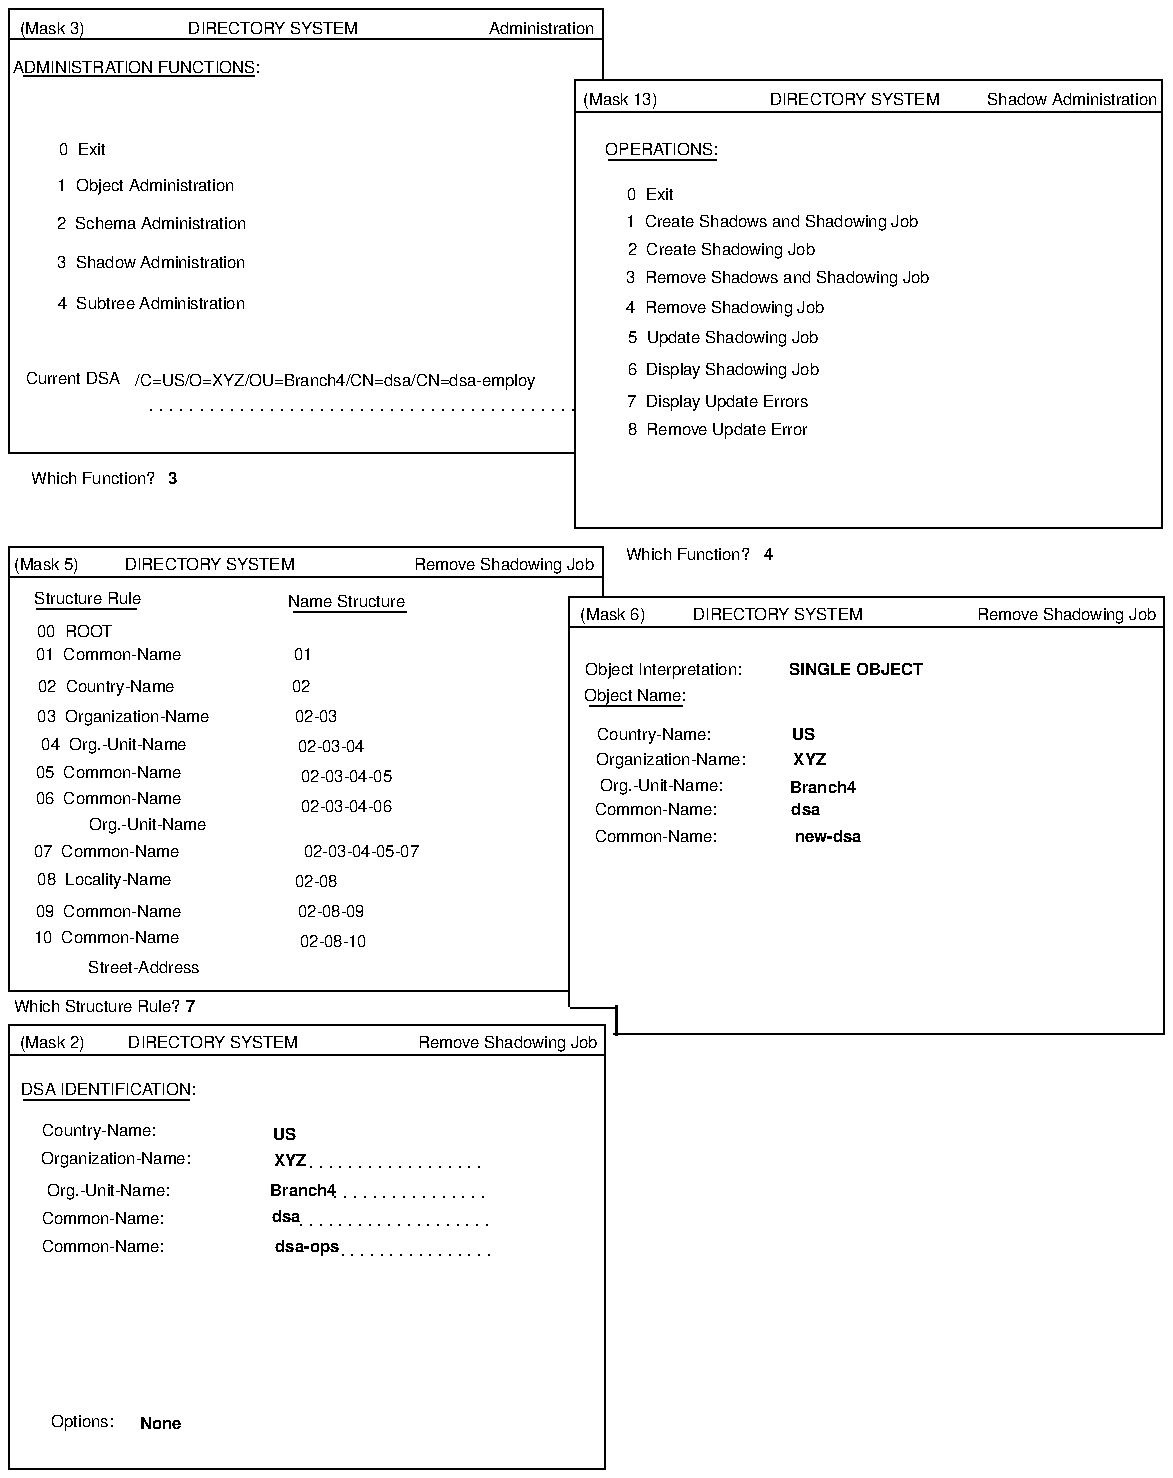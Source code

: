 ...\" @OSF_COPYRIGHT@
...\" COPYRIGHT NOTICE
...\" Copyright (c) 1990, 1991, 1992, 1993, 1994 Open Software Foundation, Inc.
...\" ALL RIGHTS RESERVED (DCE).  See the file named COPYRIGHT.DCE for
...\" the full copyright text.
...\" 
...\" HISTORY
...\" $Log: fig22.removeshadowjob.pic,v $
...\" Revision 1.1.2.1  1994/08/04  21:02:52  hal
...\" 	Create DCE GDS Admin Gd & Ref from GDS parts of Adm Gd & Cmd Ref; fix log
...\" 	[1994/08/04  20:38:43  hal]
...\"
...\" 	Create DCE GDS Admin Gd & Ref from GDS parts of Adm Gd & Cmd Ref; fix log leaders if needed
...\"
...\" 	Creating GDS Admin Gd & Ref from Admin book.extended, Cmd Ref
...\"
...\" Revision 1.1.4.3  1994/06/13  18:00:31  devobj
...\" 	cr10872 - fix copyright
...\" 	[1994/06/13  17:59:20  devobj]
...\" 
...\" Revision 1.1.4.2  1993/08/12  17:22:32  buckler
...\" 	{edit, R1.0.2}
...\" 	Prentice-Hall editorial changes.
...\" 	[1993/08/12  17:08:09  buckler]
...\" 
...\" Revision 1.1.2.4  1993/02/23  00:23:00  rnollman
...\" 	final changes for final draft
...\" 	[1993/02/23  00:22:29  rnollman]
...\" 
...\" Revision 1.1.2.3  1993/02/20  16:12:28  rnollman
...\" 	fixed for final draft
...\" 	[1993/02/20  16:11:59  rnollman]
...\" 
...\" Revision 1.1.2.2  1993/02/15  22:55:43  rnollman
...\" 	new figure
...\" 	[1993/02/15  22:55:16  rnollman]
...\" 
...\" $EndLog$
.PS
scale = 106.667
"\fH\s600  ROOT\s0\fP"  at 35, 447
line   from 152, 457 \
	to 212, 457 
"\fH\s6Name Structure\s0\fP"  at 180, 463
line   from 15, 459 \
	to 68, 459 
"\fH\s6Structure Rule\s0\fP"  at 42, 465
"\fH\s6Organization-Name:\s0\fP"  at 353, 379
line  dotted from 76, 565 \
	to 301, 565 
"\fH\s6/C=US/O=XYZ/OU=Branch4/CN=dsa/CN=dsa-employ\s0\fP"  at 174, 581
"\fH\s6Remove Shadowing Job\s0\fP"  at 266, 228
"\fH\s6Remove Shadowing Job\s0\fP"  at 564, 456
"\fH\s6Remove Shadowing Job\s0\fP"  at 264, 483
line   from 323, 232 \
	to 616, 232 
"\fH\s7\s0\fP"  at 440, 168
"\fH\s6DIRECTORY SYSTEM\s0\fP"  at 410, 456
line   from 300, 465 \
	to 616, 465 
line   from 299, 449 \
	to 616, 449 
line   from 299, 449 \
	to 616, 449 
line   from 616, 465 \
	to 616, 443 
line   from 300, 465 \
	to 616, 465 
"\fH\s6(Mask 6)\s0\fP"  at 322, 456
"\fH\s602-08-10\s0\fP"  at 173, 282
"\fH\s602-08-09\s0\fP"  at 172, 298
"\fH\s602-08\s0\fP"  at 164, 314
"\fH\s602-03-04-05-07\s0\fP"  at 188, 330
"\fH\s602-03-04-06\s0\fP"  at 180, 354
"\fH\s602-03-04-05\s0\fP"  at 180, 370
"\fH\s602-03-04\s0\fP"  at 172, 386
"\fH\s602-03\s0\fP"  at 164, 402
"\fH\s602\s0\fP"  at 156, 418
"\fH\s601\s0\fP"  at 157, 435
"\fH\s6Org.-Unit-Name\s0\fP"  at 74, 344
"\fH\s605  Common-Name\s0\fP"  at 53, 372
"\fH\s6Street-Address\s0\fP"  at 72, 268
"\fH\s608  Locality-Name\s0\fP"  at 51, 315
"\fH\s607  Common-Name\s0\fP"  at 52, 330
"\fH\s604  Org.-Unit-Name\s0\fP"  at 56, 387
"\fH\s602  Country-Name\s0\fP"  at 52, 418
"\fH\s601  Common-Name\s0\fP"  at 53, 435
"\fH\s603  Organization-Name\s0\fP"  at 61, 402
"\fH\s606  Common-Name\s0\fP"  at 53, 358
"\fH\s609  Common-Name\s0\fP"  at 53, 298
"\fH\s610  Common-Name\s0\fP"  at 52, 284
"\fH\s6Org.-Unit-Name:\s0\fP"  at 53, 149
"\fH\s68  Remove Update Error\s0\fP"  at 378, 555
"\fH\s67  Display Update Errors\s0\fP"  at 378, 570
line  dotted from 178, 114 \
	to 256, 114 
line  dotted from 156, 130 \
	to 255, 130 
line  dotted from 174, 145 \
	to 253, 145 
line  dotted from 161, 161 \
	to 251, 161 
"\f(HB\s6dsa-ops\s0\fP"  at 159, 119
"\f(HB\s6dsa\s0\fP"  at 148, 135
"\f(HB\s6Branch4\s0\fP"  at 157, 149
"\f(HB\s6XYZ\s0\fP"  at 150, 165
"\f(HB\s6US\s0\fP"  at 147, 179
"\f(HB\s6None\s0\fP"  at 81, 25
"\fH\s6Options:\s0\fP"  at 39, 26
"\fH\s6Common-Name:\s0\fP"  at 50, 119
"\fH\s6Common-Name:\s0\fP"  at 50, 134
"\fH\s6Organization-Name:\s0\fP"  at 57, 166
"\fH\s6Country-Name:\s0\fP"  at 48, 181
line   from 8, 197 \
	to 96, 197 
"\fH\s6DSA IDENTIFICATION:\s0\fP"  at 53, 203
line   from 0, 237 \
	to 0, 0 
"\fH\s6(Mask 2)\s0\fP"  at 23, 228
line   from 310, 407 \
	to 359, 407 
"\fH\s6Object Interpretation:\s0\fP"  at 349, 427
"\f(HB\s67\s0\fP"  at 97, 247
"\fH\s6Which Structure Rule?\s0\fP"  at 47, 247
line   from 1, 237 \
	to 317, 237 
line   from 1, 237 \
	to 317, 237 
line   from 0, 221 \
	to 317, 221 
line   from 0, 237 \
	to 0, 0 
line   from 0, 221 \
	to 317, 221 
line   from 1, 237 \
	to 317, 237 
line   from 0, 237 \
	to 0, 0 
line   from 0, 237 \
	to 0, 0 
line   from 1, 237 \
	to 259, 237 
line   from 0, 221 \
	to 259, 221 
line   from 0, 221 \
	to 317, 221 
line   from 317, 492 \
	to 317, 470 
"\fH\s6Object Name:\s0\fP"  at 334, 413
"\fH\s6Object Name:\s0\fP"  at 334, 413
line   from 317, 492 \
	to 317, 465 
line   from 0, 255 \
	to 299, 255 
.ps 20
line   from 324, 247 \
	to 324, 232 
.ps 10
line   from 0, 492 \
	to 0, 255 
line   from 0, 255 \
	to 261, 255 
line   from 299, 465 \
	to 299, 247 
line   from 300, 246 \
	to 324, 246 
line   from 616, 465 \
	to 616, 233 
"\fH\s6(Mask 3)\s0\fP"  at 23, 769
"\fH\s6ADMINISTRATION FUNCTIONS:\s0\fP"  at 68, 748
line   from 8, 743 \
	to 131, 743 
"\fH\s6Administration\s0\fP"  at 284, 769
line   from 1, 779 \
	to 317, 779 
"\fH\s6DIRECTORY SYSTEM\s0\fP"  at 141, 769
line   from 0, 763 \
	to 317, 763 
line   from 0, 779 \
	to 0, 542 
"\fH\s6\s0\fP"  at 275, 600
"\fH\s60  Exit\s0\fP"  at 39, 704
"\fH\s6Which Function?\s0\fP"  at 45, 529
line   from 1, 492 \
	to 317, 492 
line   from 0, 476 \
	to 317, 476 
line   from 0, 476 \
	to 317, 476 
line   from 1, 492 \
	to 317, 492 
box  wid 313 ht 239 at 458.5, 621.5
line   from 302, 724 \
	to 615, 724 
"\fH\s6DIRECTORY SYSTEM\s0\fP"  at 451, 731
"\fH\s6(Mask 13)\s0\fP"  at 326, 731
"\fH\s6Shadow Administration\s0\fP"  at 567, 731
line   from 317, 779 \
	to 317, 741 
line   from 0, 542 \
	to 302, 542 
"\fH\s6OPERATIONS:\s0\fP"  at 348, 704
line   from 320, 698 \
	to 377, 698 
"\fH\s60  Exit\s0\fP"  at 342, 680
"\fH\s61  Create Shadows and Shadowing Job\s0\fP"  at 407, 666
"\fH\s62  Create Shadowing Job\s0\fP"  at 380, 651
"\fH\s63  Remove Shadows and Shadowing Job\s0\fP"  at 410, 636
"\fH\s64  Remove Shadowing Job\s0\fP"  at 382, 620
"\fH\s65  Update Shadowing Job\s0\fP"  at 381, 604
"\fH\s66  Display Shadowing Job\s0\fP"  at 381, 587
"\fH\s6Which Function?\s0\fP"  at 362, 488
"\fH\s6DIRECTORY SYSTEM\s0\fP"  at 107, 483
"\fH\s6(Mask 5)\s0\fP"  at 20, 483
line   from 0, 492 \
	to 0, 255 
"\fH\s64  Subtree Administration\s0\fP"  at 76, 622
"\fH\s63  Shadow Administration\s0\fP"  at 76, 644
"\fH\s62  Schema Administration\s0\fP"  at 76, 665
"\fH\s61  Object Administration\s0\fP"  at 73, 685
"\fH\s6Current DSA\s0\fP"  at 34, 582
"\f(HB\s63\s0\fP"  at 87, 529
"\fH\s6Country-Name:\s0\fP"  at 344, 392
"\fH\s6DIRECTORY SYSTEM\s0\fP"  at 109, 228
"\fH\s6Org.-Unit-Name:\s0\fP"  at 348, 365
"\fH\s6Common-Name:\s0\fP"  at 345, 352
"\fH\s6Common-Name:\s0\fP"  at 345, 338
"\f(HB\s6new-dsa\s0\fP"  at 437, 338
"\f(HB\s6dsa\s0\fP"  at 425, 352
"\f(HB\s6Branch4\s0\fP"  at 434, 364
"\f(HB\s6XYZ\s0\fP"  at 427, 379
"\f(HB\s6US\s0\fP"  at 424, 392
"\f(HB\s6SINGLE OBJECT\s0\fP"  at 452, 427
line   from 0, 0 \
	to 296, 0 
line   from 0, 0 \
	to 318, 0 
line   from 318, 237 \
	to 318, 0 
"\f(HB\s64\s0\fP"  at 405, 488
.PE
